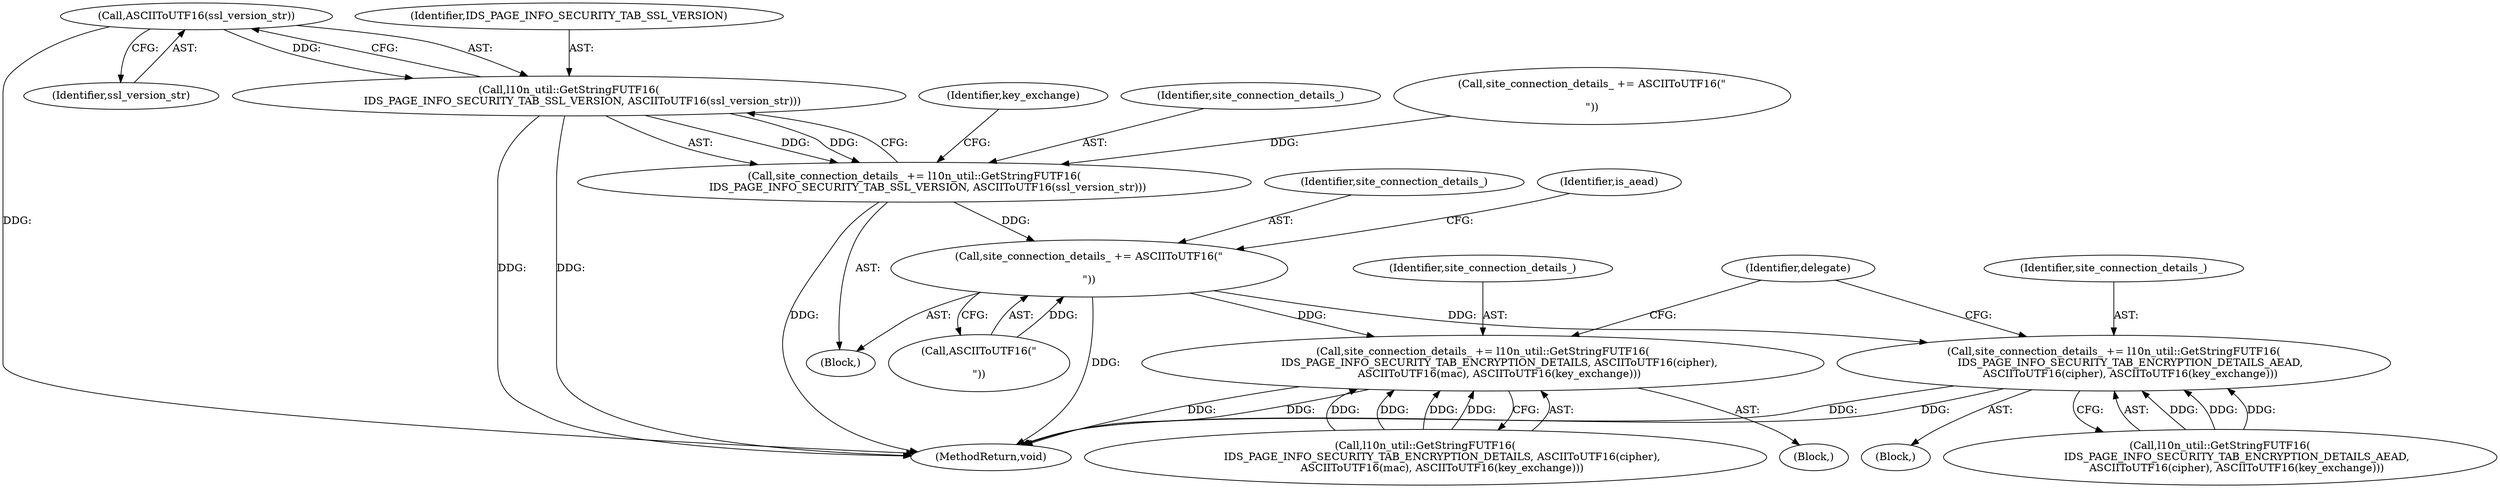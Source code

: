 digraph "0_Chrome_7cde8513c12a6e8ec5d1d1eb1cfd078d9adad3ef@pointer" {
"1000552" [label="(Call,ASCIIToUTF16(ssl_version_str))"];
"1000550" [label="(Call,l10n_util::GetStringFUTF16(\n        IDS_PAGE_INFO_SECURITY_TAB_SSL_VERSION, ASCIIToUTF16(ssl_version_str)))"];
"1000548" [label="(Call,site_connection_details_ += l10n_util::GetStringFUTF16(\n        IDS_PAGE_INFO_SECURITY_TAB_SSL_VERSION, ASCIIToUTF16(ssl_version_str)))"];
"1000571" [label="(Call,site_connection_details_ += ASCIIToUTF16(\"\n\n\"))"];
"1000595" [label="(Call,site_connection_details_ += l10n_util::GetStringFUTF16(\n          IDS_PAGE_INFO_SECURITY_TAB_ENCRYPTION_DETAILS_AEAD,\n          ASCIIToUTF16(cipher), ASCIIToUTF16(key_exchange)))"];
"1000605" [label="(Call,site_connection_details_ += l10n_util::GetStringFUTF16(\n          IDS_PAGE_INFO_SECURITY_TAB_ENCRYPTION_DETAILS, ASCIIToUTF16(cipher),\n          ASCIIToUTF16(mac), ASCIIToUTF16(key_exchange)))"];
"1000596" [label="(Identifier,site_connection_details_)"];
"1000605" [label="(Call,site_connection_details_ += l10n_util::GetStringFUTF16(\n          IDS_PAGE_INFO_SECURITY_TAB_ENCRYPTION_DETAILS, ASCIIToUTF16(cipher),\n          ASCIIToUTF16(mac), ASCIIToUTF16(key_exchange)))"];
"1000577" [label="(Block,)"];
"1000572" [label="(Identifier,site_connection_details_)"];
"1000606" [label="(Identifier,site_connection_details_)"];
"1000550" [label="(Call,l10n_util::GetStringFUTF16(\n        IDS_PAGE_INFO_SECURITY_TAB_SSL_VERSION, ASCIIToUTF16(ssl_version_str)))"];
"1000552" [label="(Call,ASCIIToUTF16(ssl_version_str))"];
"1000607" [label="(Call,l10n_util::GetStringFUTF16(\n          IDS_PAGE_INFO_SECURITY_TAB_ENCRYPTION_DETAILS, ASCIIToUTF16(cipher),\n          ASCIIToUTF16(mac), ASCIIToUTF16(key_exchange)))"];
"1000551" [label="(Identifier,IDS_PAGE_INFO_SECURITY_TAB_SSL_VERSION)"];
"1000576" [label="(Identifier,is_aead)"];
"1000597" [label="(Call,l10n_util::GetStringFUTF16(\n          IDS_PAGE_INFO_SECURITY_TAB_ENCRYPTION_DETAILS_AEAD,\n          ASCIIToUTF16(cipher), ASCIIToUTF16(key_exchange)))"];
"1000548" [label="(Call,site_connection_details_ += l10n_util::GetStringFUTF16(\n        IDS_PAGE_INFO_SECURITY_TAB_SSL_VERSION, ASCIIToUTF16(ssl_version_str)))"];
"1000617" [label="(Identifier,delegate)"];
"1000571" [label="(Call,site_connection_details_ += ASCIIToUTF16(\"\n\n\"))"];
"1000595" [label="(Call,site_connection_details_ += l10n_util::GetStringFUTF16(\n          IDS_PAGE_INFO_SECURITY_TAB_ENCRYPTION_DETAILS_AEAD,\n          ASCIIToUTF16(cipher), ASCIIToUTF16(key_exchange)))"];
"1000544" [label="(Call,site_connection_details_ += ASCIIToUTF16(\"\n\n\"))"];
"1000626" [label="(MethodReturn,void)"];
"1000531" [label="(Block,)"];
"1000553" [label="(Identifier,ssl_version_str)"];
"1000561" [label="(Identifier,key_exchange)"];
"1000549" [label="(Identifier,site_connection_details_)"];
"1000604" [label="(Block,)"];
"1000573" [label="(Call,ASCIIToUTF16(\"\n\n\"))"];
"1000552" -> "1000550"  [label="AST: "];
"1000552" -> "1000553"  [label="CFG: "];
"1000553" -> "1000552"  [label="AST: "];
"1000550" -> "1000552"  [label="CFG: "];
"1000552" -> "1000626"  [label="DDG: "];
"1000552" -> "1000550"  [label="DDG: "];
"1000550" -> "1000548"  [label="AST: "];
"1000551" -> "1000550"  [label="AST: "];
"1000548" -> "1000550"  [label="CFG: "];
"1000550" -> "1000626"  [label="DDG: "];
"1000550" -> "1000626"  [label="DDG: "];
"1000550" -> "1000548"  [label="DDG: "];
"1000550" -> "1000548"  [label="DDG: "];
"1000548" -> "1000531"  [label="AST: "];
"1000549" -> "1000548"  [label="AST: "];
"1000561" -> "1000548"  [label="CFG: "];
"1000548" -> "1000626"  [label="DDG: "];
"1000544" -> "1000548"  [label="DDG: "];
"1000548" -> "1000571"  [label="DDG: "];
"1000571" -> "1000531"  [label="AST: "];
"1000571" -> "1000573"  [label="CFG: "];
"1000572" -> "1000571"  [label="AST: "];
"1000573" -> "1000571"  [label="AST: "];
"1000576" -> "1000571"  [label="CFG: "];
"1000571" -> "1000626"  [label="DDG: "];
"1000573" -> "1000571"  [label="DDG: "];
"1000571" -> "1000595"  [label="DDG: "];
"1000571" -> "1000605"  [label="DDG: "];
"1000595" -> "1000577"  [label="AST: "];
"1000595" -> "1000597"  [label="CFG: "];
"1000596" -> "1000595"  [label="AST: "];
"1000597" -> "1000595"  [label="AST: "];
"1000617" -> "1000595"  [label="CFG: "];
"1000595" -> "1000626"  [label="DDG: "];
"1000595" -> "1000626"  [label="DDG: "];
"1000597" -> "1000595"  [label="DDG: "];
"1000597" -> "1000595"  [label="DDG: "];
"1000597" -> "1000595"  [label="DDG: "];
"1000605" -> "1000604"  [label="AST: "];
"1000605" -> "1000607"  [label="CFG: "];
"1000606" -> "1000605"  [label="AST: "];
"1000607" -> "1000605"  [label="AST: "];
"1000617" -> "1000605"  [label="CFG: "];
"1000605" -> "1000626"  [label="DDG: "];
"1000605" -> "1000626"  [label="DDG: "];
"1000607" -> "1000605"  [label="DDG: "];
"1000607" -> "1000605"  [label="DDG: "];
"1000607" -> "1000605"  [label="DDG: "];
"1000607" -> "1000605"  [label="DDG: "];
}
